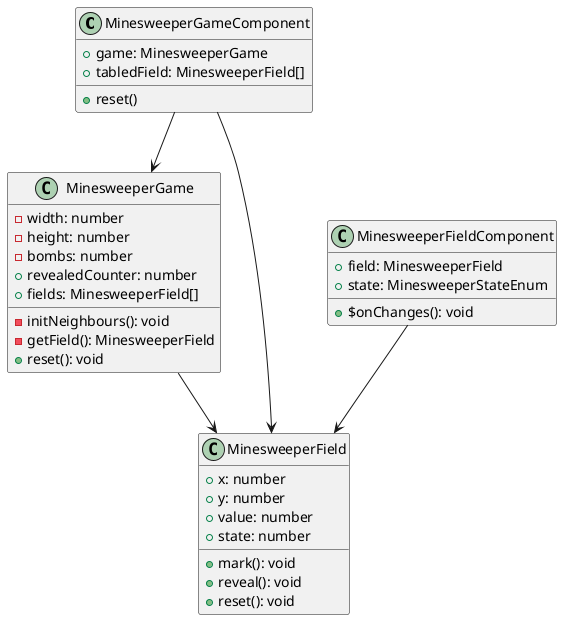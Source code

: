 @startuml
class MinesweeperGameComponent {
    + game: MinesweeperGame
    + tabledField: MinesweeperField[]
    + reset()
}
class MinesweeperGame {
    - width: number
    - height: number
    - bombs: number
    + revealedCounter: number
    + fields: MinesweeperField[]
    - initNeighbours(): void
    - getField(): MinesweeperField
    + reset(): void
}

class MinesweeperField  {
    + x: number
    + y: number
    + value: number
    + state: number
    + mark(): void
    + reveal(): void
    + reset(): void
}

class MinesweeperFieldComponent {
    + field: MinesweeperField
    + state: MinesweeperStateEnum
    + $onChanges(): void
}

MinesweeperGameComponent --> MinesweeperGame
MinesweeperGameComponent --> MinesweeperField
MinesweeperGame --> MinesweeperField
MinesweeperFieldComponent --> MinesweeperField


@enduml